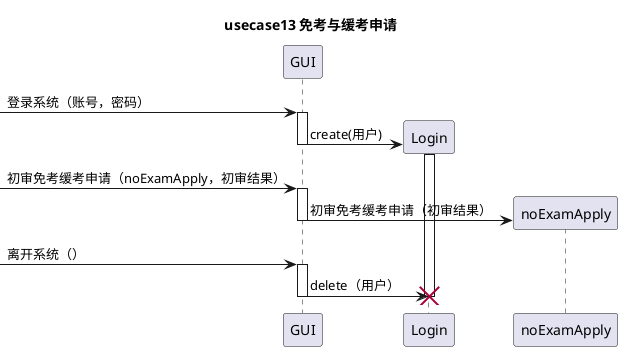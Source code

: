 @startuml
title usecase13 **免考与缓考申请**


[-> GUI : 登录系统（账号，密码）
activate GUI
create Login
GUI -> Login : create(用户)
activate Login
deactivate GUI

[-> GUI : 初审免考缓考申请（noExamApply，初审结果）
activate GUI
create noExamApply
GUI -> noExamApply : 初审免考缓考申请（初审结果）
deactivate GUI
[-> GUI : 离开系统（）
activate GUI

GUI -> Login : delete（用户）
destroy Login
deactivate GUI
@enduml
